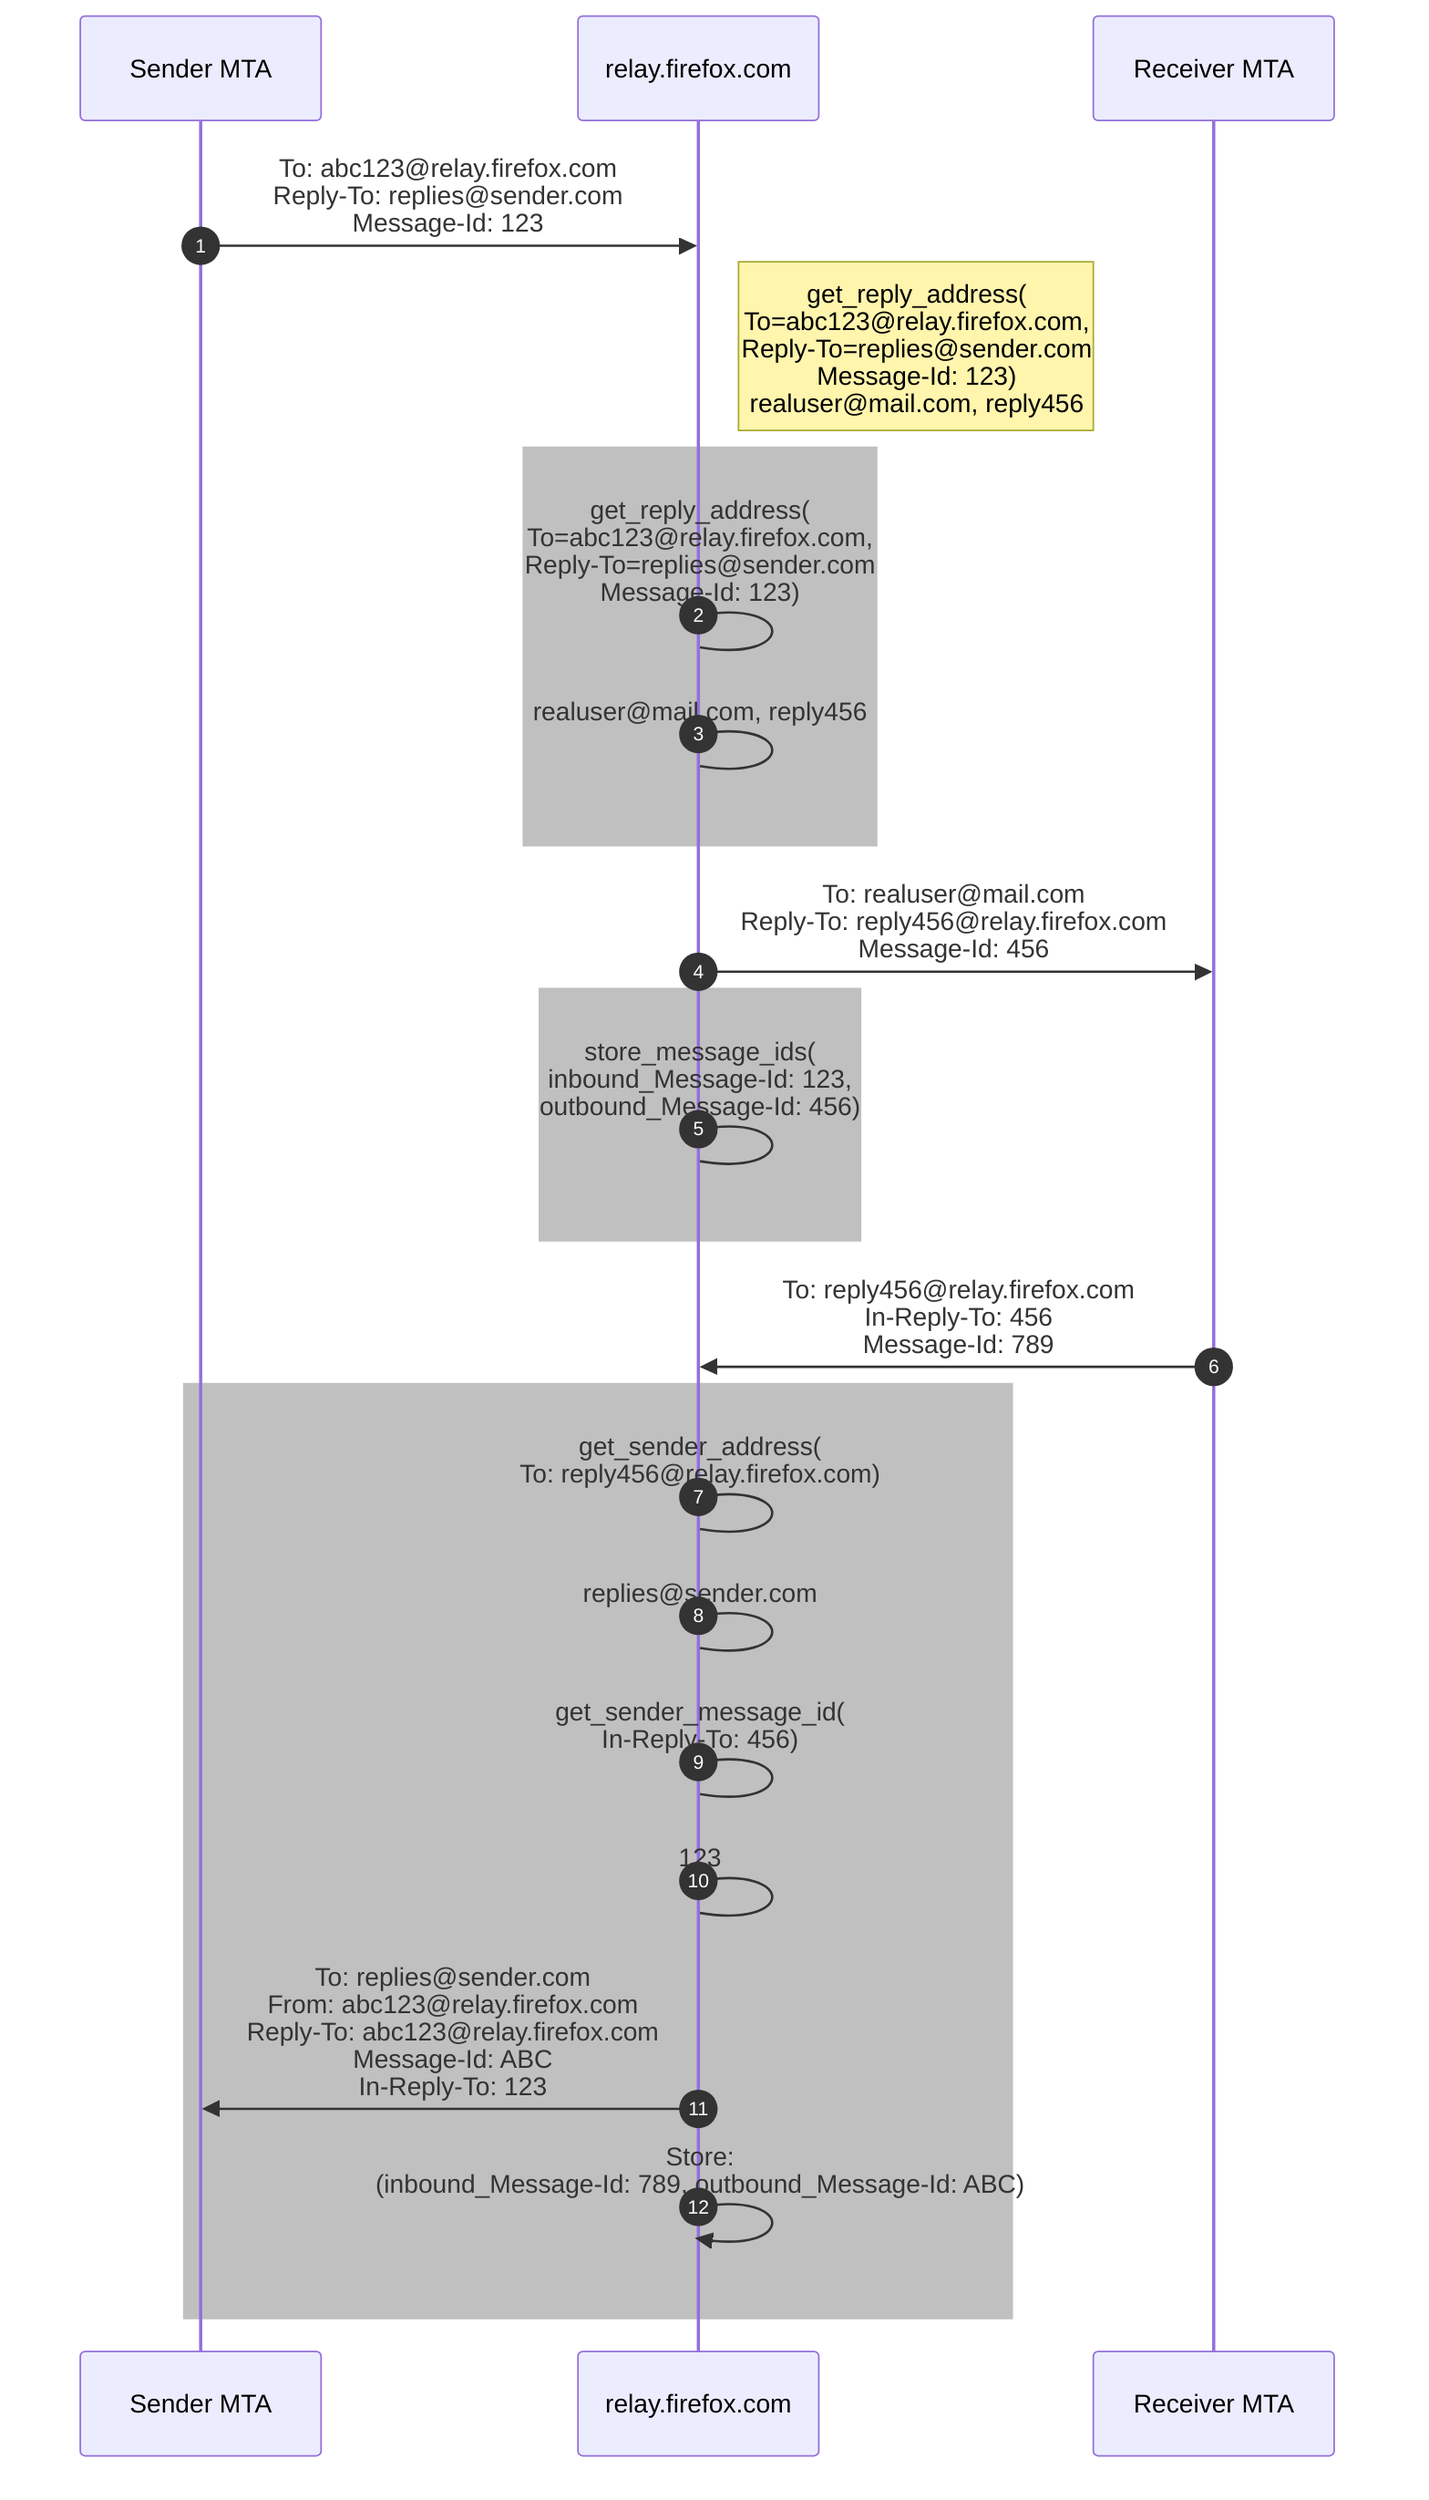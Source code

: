 sequenceDiagram
    autonumber
    Sender MTA->>relay.firefox.com: To: abc123@relay.firefox.com <br> Reply-To: replies@sender.com <br> Message-Id: 123
    Note right of relay.firefox.com: get_reply_address(<br>To=abc123@relay.firefox.com,<br>Reply-To=replies@sender.com<br>Message-Id: 123)<br>realuser@mail.com, reply456
    rect rgb(192, 192, 192)
        relay.firefox.com->relay.firefox.com: get_reply_address(<br>To=abc123@relay.firefox.com,<br>Reply-To=replies@sender.com<br>Message-Id: 123)
        relay.firefox.com->relay.firefox.com: realuser@mail.com, reply456
    end
    relay.firefox.com->>Receiver MTA: To: realuser@mail.com <br> Reply-To: reply456@relay.firefox.com <br> Message-Id: 456
    rect rgb(192, 192, 192)
        relay.firefox.com->relay.firefox.com: store_message_ids(<br>inbound_Message-Id: 123,<br>outbound_Message-Id: 456)
    end
    Receiver MTA->>relay.firefox.com: To: reply456@relay.firefox.com <br> In-Reply-To: 456 <br> Message-Id: 789
    rect rgb(192, 192, 192)
        relay.firefox.com->relay.firefox.com: get_sender_address(<br>To: reply456@relay.firefox.com)
        relay.firefox.com->relay.firefox.com: replies@sender.com
        relay.firefox.com->relay.firefox.com: get_sender_message_id(<br>In-Reply-To: 456)
        relay.firefox.com->relay.firefox.com: 123
        relay.firefox.com->>Sender MTA: To: replies@sender.com <br> From: abc123@relay.firefox.com <br> Reply-To: abc123@relay.firefox.com <br> Message-Id: ABC <br> In-Reply-To: 123
        relay.firefox.com->>relay.firefox.com: Store: <br> (inbound_Message-Id: 789, outbound_Message-Id: ABC)
    end